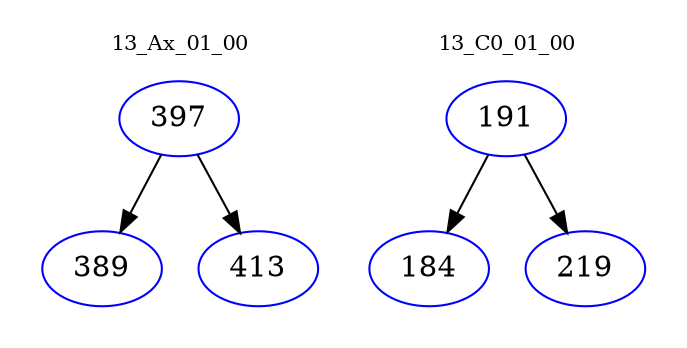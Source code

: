 digraph{
subgraph cluster_0 {
color = white
label = "13_Ax_01_00";
fontsize=10;
T0_397 [label="397", color="blue"]
T0_397 -> T0_389 [color="black"]
T0_389 [label="389", color="blue"]
T0_397 -> T0_413 [color="black"]
T0_413 [label="413", color="blue"]
}
subgraph cluster_1 {
color = white
label = "13_C0_01_00";
fontsize=10;
T1_191 [label="191", color="blue"]
T1_191 -> T1_184 [color="black"]
T1_184 [label="184", color="blue"]
T1_191 -> T1_219 [color="black"]
T1_219 [label="219", color="blue"]
}
}
